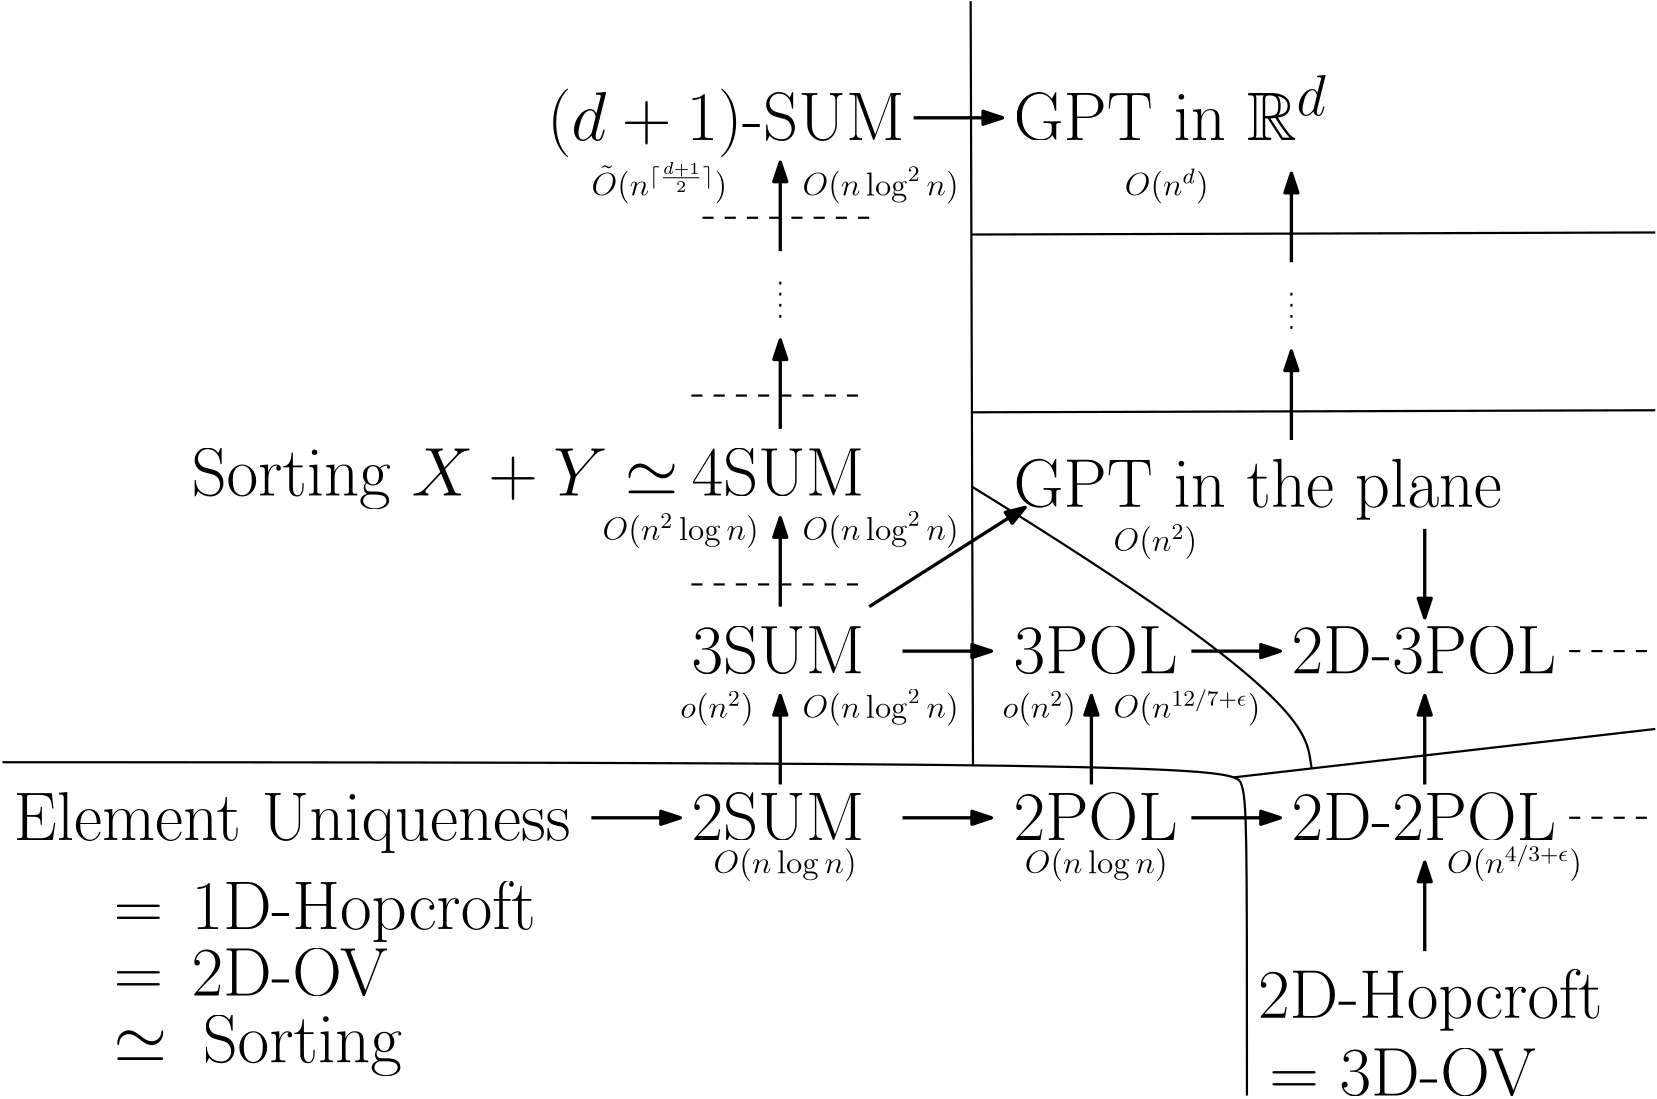 <?xml version="1.0"?>
<!DOCTYPE ipe SYSTEM "ipe.dtd">
<ipe version="70212" creator="Ipe 7.2.12">
<info created="D:20190825164018" modified="D:20190825164927"/>
<preamble>\usepackage{amsmath}
\usepackage{amsfonts}</preamble>
<ipestyle name="basic">
<symbol name="arrow/arc(spx)">
<path stroke="sym-stroke" fill="sym-stroke" pen="sym-pen">
0 0 m
-1 0.333 l
-1 -0.333 l
h
</path>
</symbol>
<symbol name="arrow/farc(spx)">
<path stroke="sym-stroke" fill="white" pen="sym-pen">
0 0 m
-1 0.333 l
-1 -0.333 l
h
</path>
</symbol>
<symbol name="arrow/ptarc(spx)">
<path stroke="sym-stroke" fill="sym-stroke" pen="sym-pen">
0 0 m
-1 0.333 l
-0.8 0 l
-1 -0.333 l
h
</path>
</symbol>
<symbol name="arrow/fptarc(spx)">
<path stroke="sym-stroke" fill="white" pen="sym-pen">
0 0 m
-1 0.333 l
-0.8 0 l
-1 -0.333 l
h
</path>
</symbol>
<symbol name="mark/circle(sx)" transformations="translations">
<path fill="sym-stroke">
0.6 0 0 0.6 0 0 e
0.4 0 0 0.4 0 0 e
</path>
</symbol>
<symbol name="mark/disk(sx)" transformations="translations">
<path fill="sym-stroke">
0.6 0 0 0.6 0 0 e
</path>
</symbol>
<symbol name="mark/fdisk(sfx)" transformations="translations">
<group>
<path fill="sym-fill">
0.5 0 0 0.5 0 0 e
</path>
<path fill="sym-stroke" fillrule="eofill">
0.6 0 0 0.6 0 0 e
0.4 0 0 0.4 0 0 e
</path>
</group>
</symbol>
<symbol name="mark/box(sx)" transformations="translations">
<path fill="sym-stroke" fillrule="eofill">
-0.6 -0.6 m
0.6 -0.6 l
0.6 0.6 l
-0.6 0.6 l
h
-0.4 -0.4 m
0.4 -0.4 l
0.4 0.4 l
-0.4 0.4 l
h
</path>
</symbol>
<symbol name="mark/square(sx)" transformations="translations">
<path fill="sym-stroke">
-0.6 -0.6 m
0.6 -0.6 l
0.6 0.6 l
-0.6 0.6 l
h
</path>
</symbol>
<symbol name="mark/fsquare(sfx)" transformations="translations">
<group>
<path fill="sym-fill">
-0.5 -0.5 m
0.5 -0.5 l
0.5 0.5 l
-0.5 0.5 l
h
</path>
<path fill="sym-stroke" fillrule="eofill">
-0.6 -0.6 m
0.6 -0.6 l
0.6 0.6 l
-0.6 0.6 l
h
-0.4 -0.4 m
0.4 -0.4 l
0.4 0.4 l
-0.4 0.4 l
h
</path>
</group>
</symbol>
<symbol name="mark/cross(sx)" transformations="translations">
<group>
<path fill="sym-stroke">
-0.43 -0.57 m
0.57 0.43 l
0.43 0.57 l
-0.57 -0.43 l
h
</path>
<path fill="sym-stroke">
-0.43 0.57 m
0.57 -0.43 l
0.43 -0.57 l
-0.57 0.43 l
h
</path>
</group>
</symbol>
<symbol name="arrow/fnormal(spx)">
<path stroke="sym-stroke" fill="white" pen="sym-pen">
0 0 m
-1 0.333 l
-1 -0.333 l
h
</path>
</symbol>
<symbol name="arrow/pointed(spx)">
<path stroke="sym-stroke" fill="sym-stroke" pen="sym-pen">
0 0 m
-1 0.333 l
-0.8 0 l
-1 -0.333 l
h
</path>
</symbol>
<symbol name="arrow/fpointed(spx)">
<path stroke="sym-stroke" fill="white" pen="sym-pen">
0 0 m
-1 0.333 l
-0.8 0 l
-1 -0.333 l
h
</path>
</symbol>
<symbol name="arrow/linear(spx)">
<path stroke="sym-stroke" pen="sym-pen">
-1 0.333 m
0 0 l
-1 -0.333 l
</path>
</symbol>
<symbol name="arrow/fdouble(spx)">
<path stroke="sym-stroke" fill="white" pen="sym-pen">
0 0 m
-1 0.333 l
-1 -0.333 l
h
-1 0 m
-2 0.333 l
-2 -0.333 l
h
</path>
</symbol>
<symbol name="arrow/double(spx)">
<path stroke="sym-stroke" fill="sym-stroke" pen="sym-pen">
0 0 m
-1 0.333 l
-1 -0.333 l
h
-1 0 m
-2 0.333 l
-2 -0.333 l
h
</path>
</symbol>
<pen name="heavier" value="0.8"/>
<pen name="fat" value="1.2"/>
<pen name="ultrafat" value="2"/>
<symbolsize name="large" value="5"/>
<symbolsize name="small" value="2"/>
<symbolsize name="tiny" value="1.1"/>
<arrowsize name="large" value="10"/>
<arrowsize name="small" value="5"/>
<arrowsize name="tiny" value="3"/>
<color name="red" value="1 0.5 0.5"/>
<color name="green" value="0.5 1 0.5"/>
<color name="blue" value="0.5 0.5 1"/>
<color name="yellow" value="1 1 0.5"/>
<color name="orange" value="1 0.823 0.5"/>
<color name="gold" value="1 0.921 0.5"/>
<color name="dark grey" value="0.2"/>
<color name="light grey" value="0.8"/>
<dashstyle name="dashed" value="[4] 0"/>
<dashstyle name="dotted" value="[1 3] 0"/>
<dashstyle name="dash dotted" value="[4 2 1 2] 0"/>
<dashstyle name="dash dot dotted" value="[4 2 1 2 1 2] 0"/>
<textsize name="large" value="\large"/>
<textsize name="Large" value="\Large"/>
<textsize name="LARGE" value="\LARGE"/>
<textsize name="huge" value="\huge"/>
<textsize name="Huge" value="\Huge"/>
<textsize name="small" value="\small"/>
<textsize name="footnote" value="\footnotesize"/>
<textsize name="tiny" value="\tiny"/>
<textstyle name="center" begin="\begin{center}" end="\end{center}"/>
<textstyle name="itemize" begin="\begin{itemize}" end="\end{itemize}"/>
<textstyle name="item" begin="\begin{itemize}\item{}" end="\end{itemize}"/>
<gridsize name="4 pts" value="4"/>
<gridsize name="8 pts (~3 mm)" value="8"/>
<gridsize name="16 pts (~6 mm)" value="16"/>
<gridsize name="32 pts (~12 mm)" value="32"/>
<gridsize name="10 pts (~3.5 mm)" value="10"/>
<gridsize name="20 pts (~7 mm)" value="20"/>
<gridsize name="14 pts (~5 mm)" value="14"/>
<gridsize name="28 pts (~10 mm)" value="28"/>
<gridsize name="56 pts (~20 mm)" value="56"/>
<anglesize name="90 deg" value="90"/>
<anglesize name="60 deg" value="60"/>
<anglesize name="45 deg" value="45"/>
<anglesize name="30 deg" value="30"/>
<anglesize name="22.5 deg" value="22.5"/>
<tiling name="falling" angle="-60" step="4" width="1"/>
<tiling name="rising" angle="30" step="4" width="1"/>
</ipestyle>
<page>
<layer name="alpha"/>
<layer name="beta"/>
<view layers="alpha beta" active="beta"/>
<text layer="alpha" matrix="1 0 0 1 284 -140" transformations="translations" pos="80 800" stroke="black" type="label" width="175.888" height="17.215" depth="4.82" valign="baseline" size="Huge">GPT in the plane</text>
<text matrix="1 0 0 1 56 -168" transformations="translations" pos="192 768" stroke="black" type="label" width="62.286" height="16.934" depth="0" valign="baseline" size="Huge">3SUM</text>
<text matrix="1 0 0 1 -12 88" transformations="translations" pos="208 704" stroke="black" type="label" width="128.795" height="18.564" depth="6.18" valign="baseline" size="Huge">($d+1$)-SUM</text>
<text matrix="1 0 0 1 220 -72" transformations="translations" pos="144 672" stroke="black" type="label" width="59.058" height="16.934" depth="0" valign="baseline" size="Huge">3POL</text>
<text matrix="1 0 0 1 308 -84" transformations="translations" pos="144 560" stroke="black" type="label" width="124.06" height="17.215" depth="4.82" valign="baseline" size="Huge">2D-Hopcroft</text>
<text matrix="1 0 0 1 208 -84" transformations="translations" pos="256 624" stroke="black" type="label" width="95.423" height="16.934" depth="0" valign="baseline" size="Huge">2D-2POL</text>
<text matrix="1 0 0 1 -396 -164" transformations="translations" pos="400 704" stroke="black" type="label" width="200.656" height="17.215" depth="4.82" valign="baseline" size="Huge">Element Uniqueness</text>
<text matrix="1 0 0 1 300 -100" transformations="translations" pos="64 640" stroke="black" type="label" width="59.058" height="16.934" depth="0" valign="baseline" size="Huge">2POL</text>
<text matrix="1 0 0 1 -16 -120" transformations="translations" pos="480 720" stroke="black" type="label" width="95.423" height="16.934" depth="0" valign="baseline" size="Huge">2D-3POL</text>
<text matrix="1 0 0 1 -168 -84" transformations="translations" pos="416 624" stroke="black" type="label" width="62.286" height="16.934" depth="0" valign="baseline" size="Huge">2SUM</text>
<path matrix="-0 -1 1 -0 -180 660" stroke="black" pen="fat" arrow="normal/normal">
112 504 m
112 536 l
</path>
<path matrix="1 0 0 1 280 56" stroke="black" pen="fat" arrow="normal/normal">
112 504 m
112 536 l
</path>
<path matrix="0 -1 1 0 -76 660" stroke="black" pen="fat" arrow="normal/normal">
112 504 m
112 536 l
</path>
<path matrix="1 0 0 1 400 -4" stroke="black" pen="fat" arrow="normal/normal">
112 504 m
112 536 l
</path>
<path matrix="1 0 0 1 168 56" stroke="black" pen="fat" arrow="normal/normal">
112 504 m
112 536 l
</path>
<path matrix="1 0 0 1 168 120" stroke="black" pen="fat" arrow="normal/normal">
112 504 m
112 536 l
</path>
<text matrix="1 0 0 1 -148 -168" transformations="translations" pos="216 832" stroke="black" type="label" width="149.713" height="16.939" depth="4.82" valign="baseline" size="Huge">Sorting $X + Y$</text>
<path matrix="0 -1 1 0 -76 720" stroke="black" pen="fat" arrow="normal/normal">
112 504 m
112 536 l
</path>
<path matrix="1 0 0 1 400 56" stroke="black" pen="fat" arrow="normal/normal">
112 504 m
112 536 l
</path>
<text matrix="1 0 0 1 -76 60" transformations="translations" pos="116 448" stroke="black" type="label" width="17.843" height="8.814" depth="0" valign="baseline" size="Huge" style="math">=</text>
<text matrix="1 0 0 1 -76 -52" transformations="translations" pos="144 560" stroke="black" type="label" width="124.06" height="17.215" depth="4.82" valign="baseline" size="Huge">1D-Hopcroft</text>
<text matrix="1 0 0 1 -76 12" transformations="translations" pos="116 448" stroke="black" type="label" width="19.279" height="11.495" depth="0" valign="baseline" size="Huge" style="math">\simeq</text>
<text matrix="1 0 0 1 16 36" transformations="translations" pos="56 424" stroke="black" type="label" width="71.805" height="16.936" depth="4.82" valign="baseline" size="Huge">Sorting</text>
<text matrix="1 0 0 1 56 -104" transformations="translations" pos="192 768" stroke="black" type="label" width="62.286" height="16.934" depth="0" valign="baseline" size="Huge">4SUM</text>
<path matrix="1 0 0 1 168 184" stroke="black" pen="fat" arrow="normal/normal">
112 504 m
112 536 l
</path>
<path matrix="1 0 0 1 168 248" stroke="black" pen="fat" arrow="normal/normal">
112 504 m
112 536 l
</path>
<text matrix="1 0 0 1 108 216" transformations="translations" pos="116 448" stroke="black" type="label" width="19.279" height="11.495" depth="0" valign="baseline" size="Huge" style="math">\simeq</text>
<text matrix="1 0 0 1 340 0" transformations="translations" pos="116 448" stroke="black" type="label" width="96.07" height="16.934" depth="0" valign="baseline" size="Huge">$=$ 3D-OV</text>
<text matrix="1 0 0 1 -76 36" transformations="translations" pos="116 448" stroke="black" type="label" width="17.843" height="8.814" depth="0" valign="baseline" size="Huge" style="math">=</text>
<text matrix="1 0 0 1 -76 -76" transformations="translations" pos="144 560" stroke="black" type="label" width="70.745" height="16.934" depth="0" valign="baseline" size="Huge">2D-OV</text>
<path matrix="0 -1 1 0 -180 720" stroke="black" pen="fat" arrow="normal/normal">
112 504 m
112 536 l
</path>
<path matrix="1.27648 0 0 1.27648 -4.56807 -177.632" stroke="black" pen="fat" arrow="normal/normal">
248 628 m
292 656 l
</path>
<path matrix="-1 0 -0 -1 624 1156" stroke="black" pen="fat" arrow="normal/normal">
112 504 m
112 536 l
</path>
<text matrix="1 0 0 1 284 -8" transformations="translations" pos="80 800" stroke="black" type="label" width="112.85" height="23.344" depth="0" valign="baseline" size="Huge">GPT in $\mathbb{R}^d$</text>
<path matrix="0 -1 1 0 -176 912" stroke="black" pen="fat" arrow="normal/normal">
112 504 m
112 536 l
</path>
<path matrix="0 -1 1 0 -292 660" stroke="black" pen="fat" arrow="normal/normal">
112 504 m
112 536 l
</path>
<text matrix="1 0 0 1 -4 8" transformations="translations" pos="260 520" stroke="black" type="label" width="51.456" height="8.965" depth="2.99" valign="baseline" size="large" style="math">O(n \log n)</text>
<text matrix="1 0 0 1 108 8" transformations="translations" pos="260 520" stroke="black" type="label" width="51.456" height="8.965" depth="2.99" valign="baseline" size="large" style="math">O(n \log n)</text>
<text matrix="1 0 0 1 260 8" transformations="translations" pos="260 520" stroke="black" type="label" width="48.574" height="10.315" depth="2.99" valign="baseline" size="large" style="math">O(n^{4/3+\epsilon})</text>
<text matrix="1 0 0 1 140 64" transformations="translations" pos="260 520" stroke="black" type="label" width="52.808" height="10.315" depth="2.99" valign="baseline" size="large" style="math">O(n^{12/7+\epsilon})</text>
<text matrix="1 0 0 1 28 64" transformations="translations" pos="260 520" stroke="black" type="label" width="56.189" height="10.282" depth="2.99" valign="baseline" size="large" style="math">O(n \log^2 n)</text>
<text matrix="1 0 0 1 28 128" transformations="translations" pos="260 520" stroke="black" type="label" width="56.189" height="10.282" depth="2.99" valign="baseline" size="large" style="math">O(n \log^2 n)</text>
<text matrix="1 0 0 1 28 252" transformations="translations" pos="260 520" stroke="black" type="label" width="56.189" height="10.282" depth="2.99" valign="baseline" size="large" style="math">O(n \log^2 n)</text>
<text matrix="1 0 0 1 -20 -4" transformations="translations" pos="424 776" stroke="black" type="label" width="30.219" height="9.872" depth="2.99" valign="baseline" size="large" style="math">O(n^d)</text>
<text matrix="1 0 0 1 -24 -132" transformations="translations" pos="424 776" stroke="black" type="label" width="30.096" height="9.474" depth="2.99" valign="baseline" size="large" style="math">O(n^2)</text>
<text matrix="1 0 0 1 -8 0" transformations="translations" pos="252 584" stroke="black" type="label" width="26.452" height="9.474" depth="2.99" valign="baseline" size="large" style="math">o(n^2)</text>
<text matrix="1 0 0 1 108 0" transformations="translations" pos="252 584" stroke="black" type="label" width="26.452" height="9.474" depth="2.99" valign="baseline" size="large" style="math">o(n^2)</text>
<text matrix="1 0 0 1 -24 -4" transformations="translations" pos="240 652" stroke="black" type="label" width="56.189" height="9.474" depth="2.99" valign="baseline" size="large" style="math">O(n^2 \log n)</text>
<text matrix="1 0 0 1 -28 120" transformations="translations" pos="240 652" stroke="black" type="label" width="48.864" height="11.923" depth="2.99" valign="baseline" size="large" style="math">\tilde{O}(n^{\lceil \frac{d+1}{2} \rceil})</text>
<path layer="beta" stroke="black" pen="heavier">
0 568 m
440 568
448 564
448 544
448 448 c
</path>
<path stroke="black" pen="heavier">
349.37 567.171 m
348.537 842 l
</path>
<path stroke="black" pen="heavier">
443.194 562.551 m
595 579.976 l
</path>
<path stroke="black" pen="heavier">
349.067 667.147 m
475.021 589.621
469.086 577.751
471.294 565.776 c
</path>
<path matrix="1 0 0 1 0 -24" stroke="black" pen="heavier">
348.913 717.971 m
595 718.709 l
</path>
<path stroke="black" dash="dashed" pen="heavier">
564 608 m
592 608 l
</path>
<path matrix="1 0 0 1 0 -60" stroke="black" dash="dashed" pen="heavier">
564 608 m
592 608 l
</path>
<path stroke="black" dash="dotted" pen="heavier">
280 728 m
280 744 l
</path>
<path stroke="black" dash="dashed" pen="heavier">
248 632 m
308 632 l
</path>
<path matrix="1 0 0 1 0 68" stroke="black" dash="dashed" pen="heavier">
248 632 m
308 632 l
</path>
<path matrix="1 0 0 1 4 132" stroke="black" dash="dashed" pen="heavier">
248 632 m
308 632 l
</path>
<path matrix="1 0 0 1 352 180" stroke="black" pen="fat" arrow="normal/normal">
112 504 m
112 536 l
</path>
<path matrix="1 0 0 1 352 244" stroke="black" pen="fat" arrow="normal/normal">
112 504 m
112 536 l
</path>
<path matrix="1 0 0 1 184 -4" stroke="black" dash="dotted" pen="heavier">
280 728 m
280 744 l
</path>
<path matrix="1 0 0 1 0 40" stroke="black" pen="heavier">
348.913 717.971 m
595 718.709 l
</path>
</page>
</ipe>
